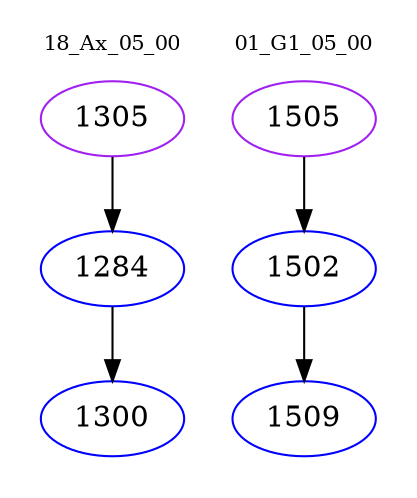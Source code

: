 digraph{
subgraph cluster_0 {
color = white
label = "18_Ax_05_00";
fontsize=10;
T0_1305 [label="1305", color="purple"]
T0_1305 -> T0_1284 [color="black"]
T0_1284 [label="1284", color="blue"]
T0_1284 -> T0_1300 [color="black"]
T0_1300 [label="1300", color="blue"]
}
subgraph cluster_1 {
color = white
label = "01_G1_05_00";
fontsize=10;
T1_1505 [label="1505", color="purple"]
T1_1505 -> T1_1502 [color="black"]
T1_1502 [label="1502", color="blue"]
T1_1502 -> T1_1509 [color="black"]
T1_1509 [label="1509", color="blue"]
}
}
